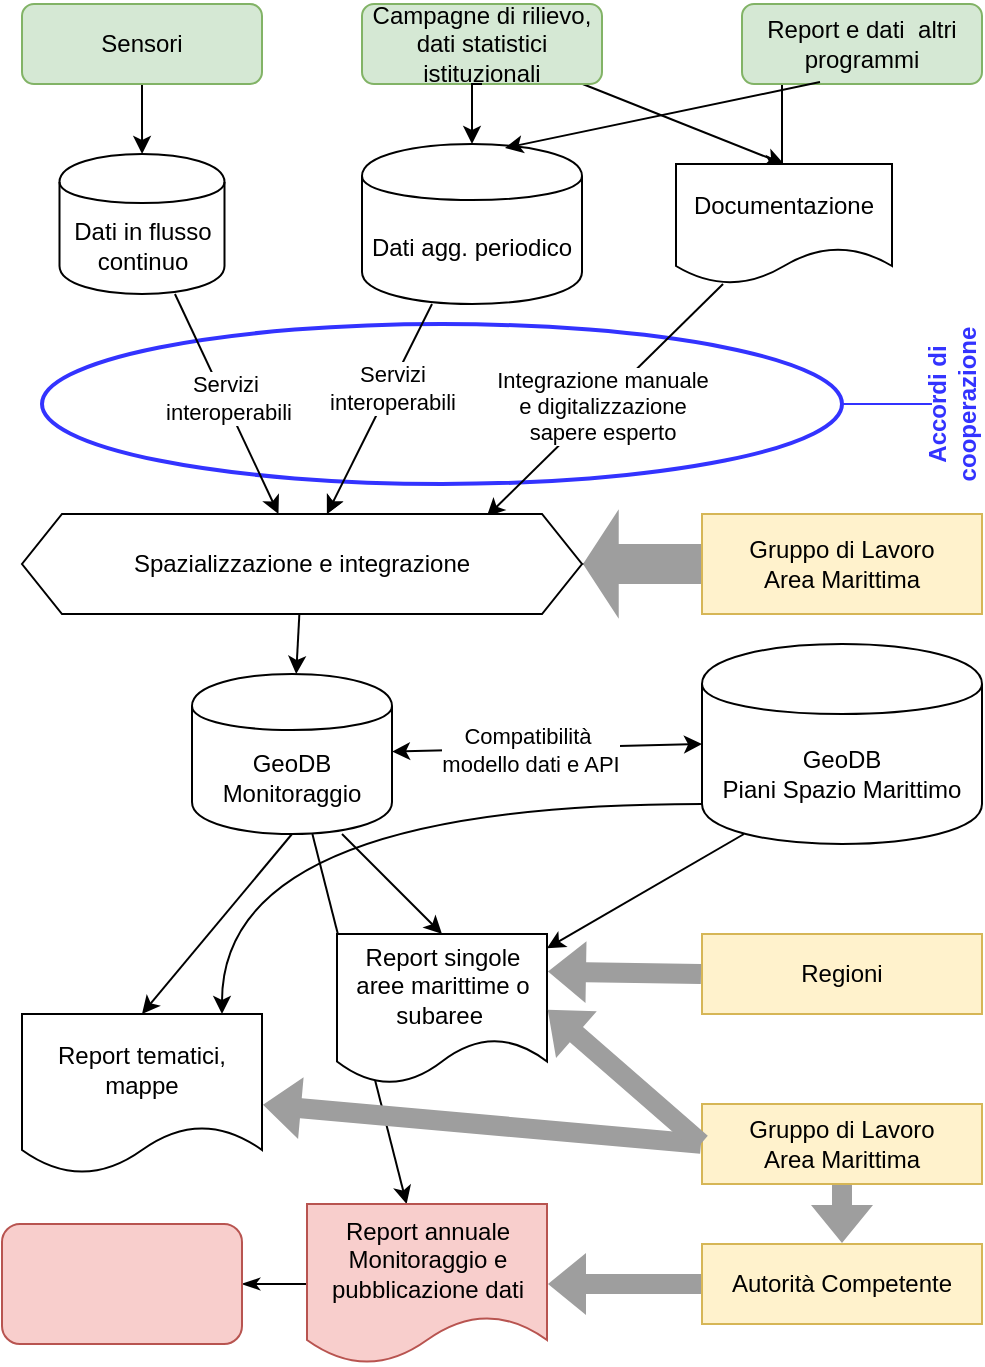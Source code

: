 <mxfile version="14.4.8" type="github">
  <diagram id="C5RBs43oDa-KdzZeNtuy" name="Page-1">
    <mxGraphModel dx="920" dy="868" grid="1" gridSize="10" guides="1" tooltips="1" connect="1" arrows="1" fold="1" page="1" pageScale="1" pageWidth="827" pageHeight="1169" math="0" shadow="0">
      <root>
        <mxCell id="WIyWlLk6GJQsqaUBKTNV-0" />
        <mxCell id="WIyWlLk6GJQsqaUBKTNV-1" parent="WIyWlLk6GJQsqaUBKTNV-0" />
        <mxCell id="0D1AlHed-BKCbmiTgBeb-50" value="" style="ellipse;whiteSpace=wrap;html=1;fillColor=none;strokeColor=#3333FF;strokeWidth=2;" vertex="1" parent="WIyWlLk6GJQsqaUBKTNV-1">
          <mxGeometry x="50" y="200" width="400" height="80" as="geometry" />
        </mxCell>
        <mxCell id="0D1AlHed-BKCbmiTgBeb-3" value="" style="edgeStyle=orthogonalEdgeStyle;rounded=0;orthogonalLoop=1;jettySize=auto;html=1;" edge="1" parent="WIyWlLk6GJQsqaUBKTNV-1" source="WIyWlLk6GJQsqaUBKTNV-3" target="0D1AlHed-BKCbmiTgBeb-2">
          <mxGeometry relative="1" as="geometry" />
        </mxCell>
        <mxCell id="WIyWlLk6GJQsqaUBKTNV-3" value="Sensori" style="rounded=1;whiteSpace=wrap;html=1;fontSize=12;glass=0;strokeWidth=1;shadow=0;fillColor=#d5e8d4;strokeColor=#82b366;" parent="WIyWlLk6GJQsqaUBKTNV-1" vertex="1">
          <mxGeometry x="40" y="40" width="120" height="40" as="geometry" />
        </mxCell>
        <mxCell id="0D1AlHed-BKCbmiTgBeb-5" value="" style="rounded=0;orthogonalLoop=1;jettySize=auto;html=1;entryX=0.5;entryY=0;entryDx=0;entryDy=0;" edge="1" parent="WIyWlLk6GJQsqaUBKTNV-1" source="0D1AlHed-BKCbmiTgBeb-0" target="0D1AlHed-BKCbmiTgBeb-7">
          <mxGeometry relative="1" as="geometry">
            <mxPoint x="300" y="140" as="targetPoint" />
          </mxGeometry>
        </mxCell>
        <mxCell id="0D1AlHed-BKCbmiTgBeb-0" value="Campagne di rilievo,&lt;br&gt;dati statistici istituzionali" style="rounded=1;whiteSpace=wrap;html=1;fontSize=12;glass=0;strokeWidth=1;shadow=0;fillColor=#d5e8d4;strokeColor=#82b366;" vertex="1" parent="WIyWlLk6GJQsqaUBKTNV-1">
          <mxGeometry x="210" y="40" width="120" height="40" as="geometry" />
        </mxCell>
        <mxCell id="0D1AlHed-BKCbmiTgBeb-9" value="" style="edgeStyle=orthogonalEdgeStyle;rounded=0;orthogonalLoop=1;jettySize=auto;html=1;entryX=0.5;entryY=0;entryDx=0;entryDy=0;" edge="1" parent="WIyWlLk6GJQsqaUBKTNV-1" source="0D1AlHed-BKCbmiTgBeb-1" target="0D1AlHed-BKCbmiTgBeb-7">
          <mxGeometry relative="1" as="geometry">
            <mxPoint x="432" y="150" as="targetPoint" />
            <Array as="points">
              <mxPoint x="420" y="130" />
              <mxPoint x="420" y="130" />
            </Array>
          </mxGeometry>
        </mxCell>
        <mxCell id="0D1AlHed-BKCbmiTgBeb-1" value="Report e dati&amp;nbsp; altri programmi" style="rounded=1;whiteSpace=wrap;html=1;fontSize=12;glass=0;strokeWidth=1;shadow=0;fillColor=#d5e8d4;strokeColor=#82b366;" vertex="1" parent="WIyWlLk6GJQsqaUBKTNV-1">
          <mxGeometry x="400" y="40" width="120" height="40" as="geometry" />
        </mxCell>
        <mxCell id="0D1AlHed-BKCbmiTgBeb-13" value="" style="edgeStyle=none;rounded=0;orthogonalLoop=1;jettySize=auto;html=1;" edge="1" parent="WIyWlLk6GJQsqaUBKTNV-1" target="0D1AlHed-BKCbmiTgBeb-11">
          <mxGeometry relative="1" as="geometry">
            <mxPoint x="195.924" y="287.988" as="sourcePoint" />
          </mxGeometry>
        </mxCell>
        <mxCell id="0D1AlHed-BKCbmiTgBeb-2" value="Dati in flusso continuo" style="shape=cylinder;whiteSpace=wrap;html=1;boundedLbl=1;backgroundOutline=1;rounded=1;shadow=0;strokeWidth=1;glass=0;" vertex="1" parent="WIyWlLk6GJQsqaUBKTNV-1">
          <mxGeometry x="58.75" y="115" width="82.5" height="70" as="geometry" />
        </mxCell>
        <mxCell id="0D1AlHed-BKCbmiTgBeb-14" value="" style="edgeStyle=none;rounded=0;orthogonalLoop=1;jettySize=auto;html=1;" edge="1" parent="WIyWlLk6GJQsqaUBKTNV-1" source="0D1AlHed-BKCbmiTgBeb-4" target="0D1AlHed-BKCbmiTgBeb-11">
          <mxGeometry relative="1" as="geometry" />
        </mxCell>
        <mxCell id="0D1AlHed-BKCbmiTgBeb-43" value="Servizi&lt;br&gt;interoperabili" style="edgeLabel;html=1;align=center;verticalAlign=middle;resizable=0;points=[];" vertex="1" connectable="0" parent="0D1AlHed-BKCbmiTgBeb-14">
          <mxGeometry x="-0.208" y="1" relative="1" as="geometry">
            <mxPoint as="offset" />
          </mxGeometry>
        </mxCell>
        <mxCell id="0D1AlHed-BKCbmiTgBeb-4" value="Dati agg. periodico" style="shape=cylinder;whiteSpace=wrap;html=1;boundedLbl=1;backgroundOutline=1;rounded=1;shadow=0;strokeWidth=1;glass=0;" vertex="1" parent="WIyWlLk6GJQsqaUBKTNV-1">
          <mxGeometry x="210" y="110" width="110" height="80" as="geometry" />
        </mxCell>
        <mxCell id="0D1AlHed-BKCbmiTgBeb-6" value="" style="edgeStyle=orthogonalEdgeStyle;rounded=0;orthogonalLoop=1;jettySize=auto;html=1;entryX=0.5;entryY=0;entryDx=0;entryDy=0;exitX=0.5;exitY=1;exitDx=0;exitDy=0;" edge="1" parent="WIyWlLk6GJQsqaUBKTNV-1" source="0D1AlHed-BKCbmiTgBeb-0" target="0D1AlHed-BKCbmiTgBeb-4">
          <mxGeometry relative="1" as="geometry">
            <mxPoint x="250" y="90" as="sourcePoint" />
            <mxPoint x="310" y="150" as="targetPoint" />
          </mxGeometry>
        </mxCell>
        <mxCell id="0D1AlHed-BKCbmiTgBeb-21" value="" style="edgeStyle=none;rounded=0;orthogonalLoop=1;jettySize=auto;html=1;fillColor=#9E9E9E;entryX=0.83;entryY=0.025;entryDx=0;entryDy=0;entryPerimeter=0;" edge="1" parent="WIyWlLk6GJQsqaUBKTNV-1" source="0D1AlHed-BKCbmiTgBeb-7" target="0D1AlHed-BKCbmiTgBeb-11">
          <mxGeometry relative="1" as="geometry" />
        </mxCell>
        <mxCell id="0D1AlHed-BKCbmiTgBeb-44" value="Integrazione manuale&lt;br&gt;e digitalizzazione&lt;br&gt;sapere esperto" style="edgeLabel;html=1;align=center;verticalAlign=middle;resizable=0;points=[];" vertex="1" connectable="0" parent="0D1AlHed-BKCbmiTgBeb-21">
          <mxGeometry x="-0.236" relative="1" as="geometry">
            <mxPoint x="-15.62" y="15.81" as="offset" />
          </mxGeometry>
        </mxCell>
        <mxCell id="0D1AlHed-BKCbmiTgBeb-7" value="Documentazione" style="shape=document;whiteSpace=wrap;html=1;boundedLbl=1;" vertex="1" parent="WIyWlLk6GJQsqaUBKTNV-1">
          <mxGeometry x="367" y="120" width="108" height="60" as="geometry" />
        </mxCell>
        <mxCell id="0D1AlHed-BKCbmiTgBeb-10" value="" style="rounded=0;orthogonalLoop=1;jettySize=auto;html=1;entryX=0.65;entryY=0.025;entryDx=0;entryDy=0;exitX=0.325;exitY=0.975;exitDx=0;exitDy=0;exitPerimeter=0;entryPerimeter=0;" edge="1" parent="WIyWlLk6GJQsqaUBKTNV-1" source="0D1AlHed-BKCbmiTgBeb-1" target="0D1AlHed-BKCbmiTgBeb-4">
          <mxGeometry relative="1" as="geometry">
            <mxPoint x="290" y="90" as="sourcePoint" />
            <mxPoint x="430" y="160" as="targetPoint" />
          </mxGeometry>
        </mxCell>
        <mxCell id="0D1AlHed-BKCbmiTgBeb-20" value="" style="edgeStyle=none;rounded=0;orthogonalLoop=1;jettySize=auto;html=1;fillColor=#9E9E9E;" edge="1" parent="WIyWlLk6GJQsqaUBKTNV-1" source="0D1AlHed-BKCbmiTgBeb-11" target="0D1AlHed-BKCbmiTgBeb-17">
          <mxGeometry relative="1" as="geometry" />
        </mxCell>
        <mxCell id="0D1AlHed-BKCbmiTgBeb-11" value="Spazializzazione e integrazione" style="shape=hexagon;perimeter=hexagonPerimeter2;whiteSpace=wrap;html=1;fixedSize=1;" vertex="1" parent="WIyWlLk6GJQsqaUBKTNV-1">
          <mxGeometry x="40" y="295" width="280" height="50" as="geometry" />
        </mxCell>
        <mxCell id="0D1AlHed-BKCbmiTgBeb-31" value="" style="edgeStyle=none;rounded=0;orthogonalLoop=1;jettySize=auto;html=1;fillColor=#9E9E9E;" edge="1" parent="WIyWlLk6GJQsqaUBKTNV-1" source="0D1AlHed-BKCbmiTgBeb-15" target="0D1AlHed-BKCbmiTgBeb-11">
          <mxGeometry relative="1" as="geometry" />
        </mxCell>
        <mxCell id="0D1AlHed-BKCbmiTgBeb-15" value="Gruppo di Lavoro&lt;br&gt;Area Marittima" style="rounded=0;whiteSpace=wrap;html=1;fillColor=#fff2cc;strokeColor=#d6b656;" vertex="1" parent="WIyWlLk6GJQsqaUBKTNV-1">
          <mxGeometry x="380" y="295" width="140" height="50" as="geometry" />
        </mxCell>
        <mxCell id="0D1AlHed-BKCbmiTgBeb-16" value="" style="shape=flexArrow;endArrow=classic;html=1;entryX=1;entryY=0.5;entryDx=0;entryDy=0;exitX=0;exitY=0.5;exitDx=0;exitDy=0;endWidth=33.793;endSize=5.621;width=20;strokeColor=none;fillColor=#9E9E9E;" edge="1" parent="WIyWlLk6GJQsqaUBKTNV-1" source="0D1AlHed-BKCbmiTgBeb-15" target="0D1AlHed-BKCbmiTgBeb-11">
          <mxGeometry width="50" height="50" relative="1" as="geometry">
            <mxPoint x="490" y="380" as="sourcePoint" />
            <mxPoint x="410" y="310" as="targetPoint" />
          </mxGeometry>
        </mxCell>
        <mxCell id="0D1AlHed-BKCbmiTgBeb-23" value="" style="edgeStyle=none;rounded=0;orthogonalLoop=1;jettySize=auto;html=1;fillColor=#9E9E9E;" edge="1" parent="WIyWlLk6GJQsqaUBKTNV-1" source="0D1AlHed-BKCbmiTgBeb-17" target="0D1AlHed-BKCbmiTgBeb-22">
          <mxGeometry relative="1" as="geometry">
            <mxPoint x="175" y="660" as="targetPoint" />
          </mxGeometry>
        </mxCell>
        <mxCell id="0D1AlHed-BKCbmiTgBeb-17" value="GeoDB Monitoraggio" style="shape=cylinder;whiteSpace=wrap;html=1;boundedLbl=1;backgroundOutline=1;rounded=1;shadow=0;strokeWidth=1;glass=0;" vertex="1" parent="WIyWlLk6GJQsqaUBKTNV-1">
          <mxGeometry x="125" y="375" width="100" height="80" as="geometry" />
        </mxCell>
        <mxCell id="0D1AlHed-BKCbmiTgBeb-39" value="" style="edgeStyle=none;rounded=0;orthogonalLoop=1;jettySize=auto;html=1;fillColor=#9E9E9E;exitX=0.15;exitY=0.95;exitDx=0;exitDy=0;exitPerimeter=0;" edge="1" parent="WIyWlLk6GJQsqaUBKTNV-1" source="0D1AlHed-BKCbmiTgBeb-18" target="0D1AlHed-BKCbmiTgBeb-28">
          <mxGeometry relative="1" as="geometry" />
        </mxCell>
        <mxCell id="0D1AlHed-BKCbmiTgBeb-40" value="" style="edgeStyle=orthogonalEdgeStyle;orthogonalLoop=1;jettySize=auto;html=1;fillColor=#9E9E9E;curved=1;" edge="1" parent="WIyWlLk6GJQsqaUBKTNV-1" source="0D1AlHed-BKCbmiTgBeb-18" target="0D1AlHed-BKCbmiTgBeb-26">
          <mxGeometry relative="1" as="geometry">
            <Array as="points">
              <mxPoint x="140" y="440" />
            </Array>
          </mxGeometry>
        </mxCell>
        <mxCell id="0D1AlHed-BKCbmiTgBeb-18" value="GeoDB&lt;br&gt;Piani Spazio Marittimo" style="shape=cylinder;whiteSpace=wrap;html=1;boundedLbl=1;backgroundOutline=1;rounded=1;shadow=0;strokeWidth=1;glass=0;" vertex="1" parent="WIyWlLk6GJQsqaUBKTNV-1">
          <mxGeometry x="380" y="360" width="140" height="100" as="geometry" />
        </mxCell>
        <mxCell id="0D1AlHed-BKCbmiTgBeb-19" value="" style="endArrow=classic;startArrow=classic;html=1;fillColor=#9E9E9E;entryX=0;entryY=0.5;entryDx=0;entryDy=0;" edge="1" parent="WIyWlLk6GJQsqaUBKTNV-1" source="0D1AlHed-BKCbmiTgBeb-17" target="0D1AlHed-BKCbmiTgBeb-18">
          <mxGeometry width="50" height="50" relative="1" as="geometry">
            <mxPoint x="210" y="410" as="sourcePoint" />
            <mxPoint x="390" y="320" as="targetPoint" />
          </mxGeometry>
        </mxCell>
        <mxCell id="0D1AlHed-BKCbmiTgBeb-45" value="Compatibilità&amp;nbsp;&lt;br&gt;modello dati e API" style="edgeLabel;html=1;align=center;verticalAlign=middle;resizable=0;points=[];" vertex="1" connectable="0" parent="0D1AlHed-BKCbmiTgBeb-19">
          <mxGeometry x="-0.349" y="1" relative="1" as="geometry">
            <mxPoint x="18.33" y="1" as="offset" />
          </mxGeometry>
        </mxCell>
        <mxCell id="0D1AlHed-BKCbmiTgBeb-55" value="" style="edgeStyle=none;orthogonalLoop=1;jettySize=auto;html=1;endArrow=classicThin;endFill=1;fillColor=#9E9E9E;fontColor=#3333FF;" edge="1" parent="WIyWlLk6GJQsqaUBKTNV-1" source="0D1AlHed-BKCbmiTgBeb-22" target="0D1AlHed-BKCbmiTgBeb-54">
          <mxGeometry relative="1" as="geometry" />
        </mxCell>
        <mxCell id="0D1AlHed-BKCbmiTgBeb-22" value="Report annuale Monitoraggio e pubblicazione dati" style="shape=document;whiteSpace=wrap;html=1;boundedLbl=1;rounded=1;shadow=0;strokeWidth=1;glass=0;fillColor=#f8cecc;strokeColor=#b85450;" vertex="1" parent="WIyWlLk6GJQsqaUBKTNV-1">
          <mxGeometry x="182.5" y="640" width="120" height="80" as="geometry" />
        </mxCell>
        <mxCell id="0D1AlHed-BKCbmiTgBeb-24" value="Gruppo di Lavoro&lt;br&gt;Area Marittima" style="rounded=0;whiteSpace=wrap;html=1;fillColor=#fff2cc;strokeColor=#d6b656;" vertex="1" parent="WIyWlLk6GJQsqaUBKTNV-1">
          <mxGeometry x="380" y="590" width="140" height="40" as="geometry" />
        </mxCell>
        <mxCell id="0D1AlHed-BKCbmiTgBeb-25" value="Autorità Competente" style="rounded=0;whiteSpace=wrap;html=1;fillColor=#fff2cc;strokeColor=#d6b656;" vertex="1" parent="WIyWlLk6GJQsqaUBKTNV-1">
          <mxGeometry x="380" y="660" width="140" height="40" as="geometry" />
        </mxCell>
        <mxCell id="0D1AlHed-BKCbmiTgBeb-26" value="Report tematici,&lt;br&gt;mappe" style="shape=document;whiteSpace=wrap;html=1;boundedLbl=1;rounded=1;shadow=0;strokeWidth=1;glass=0;" vertex="1" parent="WIyWlLk6GJQsqaUBKTNV-1">
          <mxGeometry x="40" y="545" width="120" height="80" as="geometry" />
        </mxCell>
        <mxCell id="0D1AlHed-BKCbmiTgBeb-27" value="" style="edgeStyle=none;rounded=0;orthogonalLoop=1;jettySize=auto;html=1;fillColor=#9E9E9E;exitX=0.5;exitY=1;exitDx=0;exitDy=0;entryX=0.5;entryY=0;entryDx=0;entryDy=0;" edge="1" parent="WIyWlLk6GJQsqaUBKTNV-1" source="0D1AlHed-BKCbmiTgBeb-17" target="0D1AlHed-BKCbmiTgBeb-26">
          <mxGeometry relative="1" as="geometry">
            <mxPoint x="156.667" y="465" as="sourcePoint" />
            <mxPoint x="128.333" y="505" as="targetPoint" />
          </mxGeometry>
        </mxCell>
        <mxCell id="0D1AlHed-BKCbmiTgBeb-28" value="Report singole aree marittime o subaree&amp;nbsp;" style="shape=document;whiteSpace=wrap;html=1;boundedLbl=1;rounded=1;shadow=0;strokeWidth=1;glass=0;" vertex="1" parent="WIyWlLk6GJQsqaUBKTNV-1">
          <mxGeometry x="197.5" y="505" width="105" height="75" as="geometry" />
        </mxCell>
        <mxCell id="0D1AlHed-BKCbmiTgBeb-29" value="" style="edgeStyle=none;rounded=0;orthogonalLoop=1;jettySize=auto;html=1;fillColor=#9E9E9E;entryX=0.5;entryY=0;entryDx=0;entryDy=0;exitX=0.75;exitY=1;exitDx=0;exitDy=0;exitPerimeter=0;" edge="1" target="0D1AlHed-BKCbmiTgBeb-28" parent="WIyWlLk6GJQsqaUBKTNV-1" source="0D1AlHed-BKCbmiTgBeb-17">
          <mxGeometry relative="1" as="geometry">
            <mxPoint x="275" y="370" as="sourcePoint" />
            <mxPoint x="228.333" y="420" as="targetPoint" />
          </mxGeometry>
        </mxCell>
        <mxCell id="0D1AlHed-BKCbmiTgBeb-30" value="Regioni" style="rounded=0;whiteSpace=wrap;html=1;fillColor=#fff2cc;strokeColor=#d6b656;" vertex="1" parent="WIyWlLk6GJQsqaUBKTNV-1">
          <mxGeometry x="380" y="505" width="140" height="40" as="geometry" />
        </mxCell>
        <mxCell id="0D1AlHed-BKCbmiTgBeb-33" value="" style="shape=flexArrow;endArrow=classic;html=1;fillColor=#9E9E9E;strokeColor=none;entryX=1;entryY=0.25;entryDx=0;entryDy=0;exitX=0;exitY=0.5;exitDx=0;exitDy=0;" edge="1" parent="WIyWlLk6GJQsqaUBKTNV-1" source="0D1AlHed-BKCbmiTgBeb-30" target="0D1AlHed-BKCbmiTgBeb-28">
          <mxGeometry width="50" height="50" relative="1" as="geometry">
            <mxPoint x="340" y="600" as="sourcePoint" />
            <mxPoint x="390" y="530" as="targetPoint" />
          </mxGeometry>
        </mxCell>
        <mxCell id="0D1AlHed-BKCbmiTgBeb-35" value="" style="shape=flexArrow;endArrow=classic;html=1;fillColor=#9E9E9E;strokeColor=none;entryX=1;entryY=0.5;entryDx=0;entryDy=0;exitX=0;exitY=0.5;exitDx=0;exitDy=0;edgeStyle=entityRelationEdgeStyle;" edge="1" parent="WIyWlLk6GJQsqaUBKTNV-1" source="0D1AlHed-BKCbmiTgBeb-25" target="0D1AlHed-BKCbmiTgBeb-22">
          <mxGeometry width="50" height="50" relative="1" as="geometry">
            <mxPoint x="360" y="680" as="sourcePoint" />
            <mxPoint x="310" y="680" as="targetPoint" />
          </mxGeometry>
        </mxCell>
        <mxCell id="0D1AlHed-BKCbmiTgBeb-36" value="" style="shape=flexArrow;endArrow=classic;html=1;fillColor=#9E9E9E;strokeColor=none;exitX=0;exitY=0.5;exitDx=0;exitDy=0;" edge="1" parent="WIyWlLk6GJQsqaUBKTNV-1" source="0D1AlHed-BKCbmiTgBeb-24" target="0D1AlHed-BKCbmiTgBeb-26">
          <mxGeometry width="50" height="50" relative="1" as="geometry">
            <mxPoint x="370" y="630" as="sourcePoint" />
            <mxPoint x="320" y="630" as="targetPoint" />
          </mxGeometry>
        </mxCell>
        <mxCell id="0D1AlHed-BKCbmiTgBeb-38" value="" style="shape=flexArrow;endArrow=classic;html=1;fillColor=#9E9E9E;strokeColor=none;entryX=0.5;entryY=0;entryDx=0;entryDy=0;exitX=0.5;exitY=1;exitDx=0;exitDy=0;" edge="1" parent="WIyWlLk6GJQsqaUBKTNV-1" source="0D1AlHed-BKCbmiTgBeb-24" target="0D1AlHed-BKCbmiTgBeb-25">
          <mxGeometry width="50" height="50" relative="1" as="geometry">
            <mxPoint x="370" y="690" as="sourcePoint" />
            <mxPoint x="320" y="690" as="targetPoint" />
          </mxGeometry>
        </mxCell>
        <mxCell id="0D1AlHed-BKCbmiTgBeb-47" value="" style="edgeStyle=none;rounded=0;orthogonalLoop=1;jettySize=auto;html=1;" edge="1" parent="WIyWlLk6GJQsqaUBKTNV-1" source="0D1AlHed-BKCbmiTgBeb-2" target="0D1AlHed-BKCbmiTgBeb-11">
          <mxGeometry relative="1" as="geometry">
            <mxPoint x="119.643" y="220" as="sourcePoint" />
            <mxPoint x="152.857" y="280" as="targetPoint" />
          </mxGeometry>
        </mxCell>
        <mxCell id="0D1AlHed-BKCbmiTgBeb-49" value="Servizi&amp;nbsp;&lt;br&gt;interoperabili" style="edgeLabel;html=1;align=center;verticalAlign=middle;resizable=0;points=[];" vertex="1" connectable="0" parent="0D1AlHed-BKCbmiTgBeb-47">
          <mxGeometry x="-0.361" relative="1" as="geometry">
            <mxPoint x="9.52" y="16.21" as="offset" />
          </mxGeometry>
        </mxCell>
        <mxCell id="0D1AlHed-BKCbmiTgBeb-52" value="" style="edgeStyle=orthogonalEdgeStyle;curved=1;orthogonalLoop=1;jettySize=auto;html=1;fillColor=#9E9E9E;fontColor=#3333FF;endArrow=none;endFill=0;strokeColor=#3333FF;" edge="1" parent="WIyWlLk6GJQsqaUBKTNV-1" source="0D1AlHed-BKCbmiTgBeb-51" target="0D1AlHed-BKCbmiTgBeb-50">
          <mxGeometry relative="1" as="geometry" />
        </mxCell>
        <mxCell id="0D1AlHed-BKCbmiTgBeb-51" value="&lt;b&gt;Accordi di cooperazione&lt;/b&gt;" style="text;html=1;strokeColor=none;fillColor=none;align=center;verticalAlign=middle;whiteSpace=wrap;rounded=0;fontColor=#3333FF;rotation=-90;" vertex="1" parent="WIyWlLk6GJQsqaUBKTNV-1">
          <mxGeometry x="460" y="230" width="90" height="20" as="geometry" />
        </mxCell>
        <mxCell id="0D1AlHed-BKCbmiTgBeb-53" value="" style="shape=flexArrow;endArrow=classic;html=1;fillColor=#9E9E9E;strokeColor=none;exitX=0;exitY=0.5;exitDx=0;exitDy=0;entryX=1;entryY=0.5;entryDx=0;entryDy=0;" edge="1" parent="WIyWlLk6GJQsqaUBKTNV-1" source="0D1AlHed-BKCbmiTgBeb-24" target="0D1AlHed-BKCbmiTgBeb-28">
          <mxGeometry width="50" height="50" relative="1" as="geometry">
            <mxPoint x="390" y="620" as="sourcePoint" />
            <mxPoint x="170" y="620" as="targetPoint" />
          </mxGeometry>
        </mxCell>
        <mxCell id="0D1AlHed-BKCbmiTgBeb-54" value="" style="whiteSpace=wrap;html=1;rounded=1;shadow=0;strokeColor=#b85450;strokeWidth=1;fillColor=#f8cecc;glass=0;" vertex="1" parent="WIyWlLk6GJQsqaUBKTNV-1">
          <mxGeometry x="30" y="650" width="120" height="60" as="geometry" />
        </mxCell>
      </root>
    </mxGraphModel>
  </diagram>
</mxfile>
